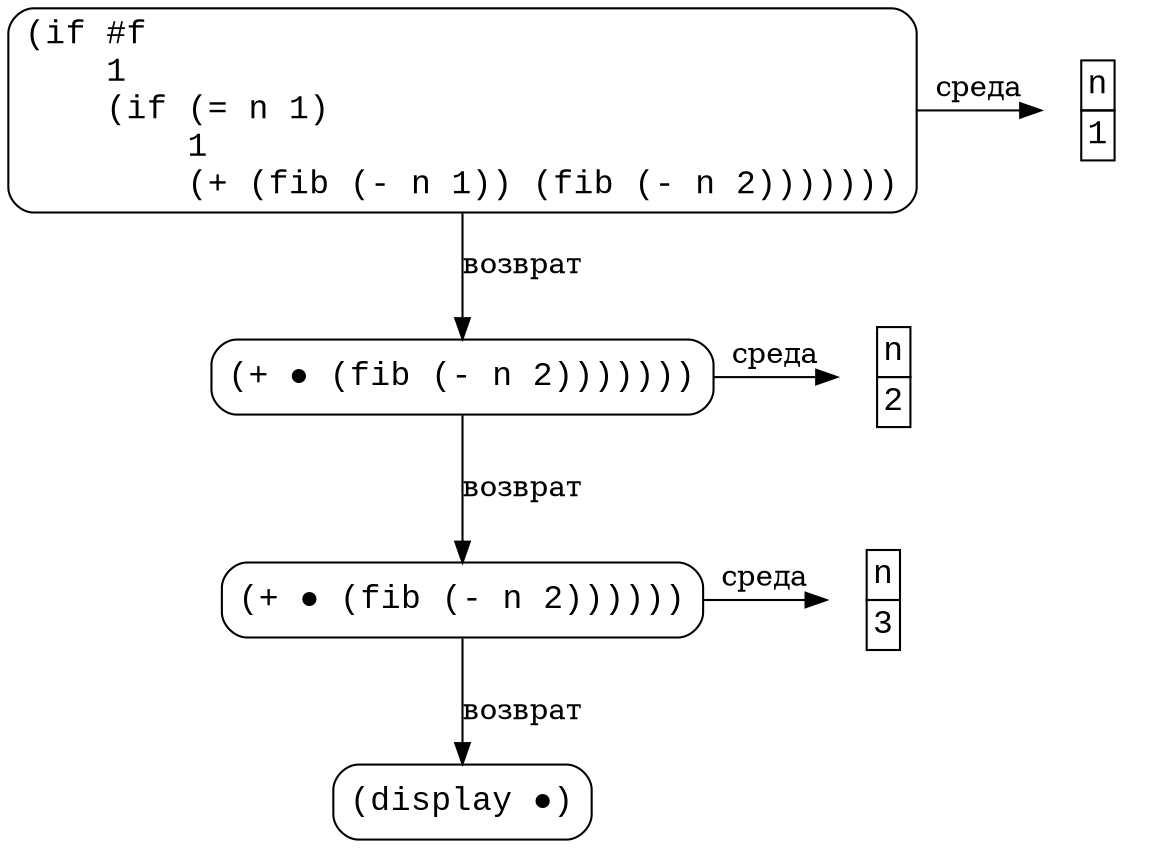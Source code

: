 digraph {
  fontname="Courier New";
  node [shape=rect, style=rounded, fontname="Courier New", fontsize=16];

  f3 [
    label=
      "(if #f                                     \n" +
      "    1                                      \n" +
      "    (if (= n 1)                            \n" +
      "        1                                  \n" +
      "        (+ (fib (- n 1)) (fib (- n 2)))))))\n",
  ]
  e3 [
    shape=none,
    label=<
      <table border="0" cellborder="1" cellspacing="0">
      <tr><td>n</td></tr>
      <tr><td>1</td></tr>
      </table>
    >
  ];
  f3 -> e3 [label="среда"];
  { rank=same; f3, e3; }

  f2 [
    label=
      "(+ ● (fib (- n 2)))))))\n",
  ]
  f3 -> f2 [label="возврат"];
  e2 [
    shape=none,
    label=<
      <table border="0" cellborder="1" cellspacing="0">
      <tr><td>n</td></tr>
      <tr><td>2</td></tr>
      </table>
    >
  ];
  f2 -> e2 [label="среда"];
  { rank=same; f2, e2; }

  f1 [
    label=
      "(+ ● (fib (- n 2))))))\n",
  ];
  f2 -> f1 [label="возврат"];
  e1 [
    shape=none,
    label=<
      <table border="0" cellborder="1" cellspacing="0">
      <tr><td>n</td></tr>
      <tr><td>3</td></tr>
      </table>
    >
  ];
  f1 -> e1 [label="среда"];
  { rank=same; f1, e1; }

  f0 [label="(display ●)"];
  f1 -> f0 [label="возврат"];
}
